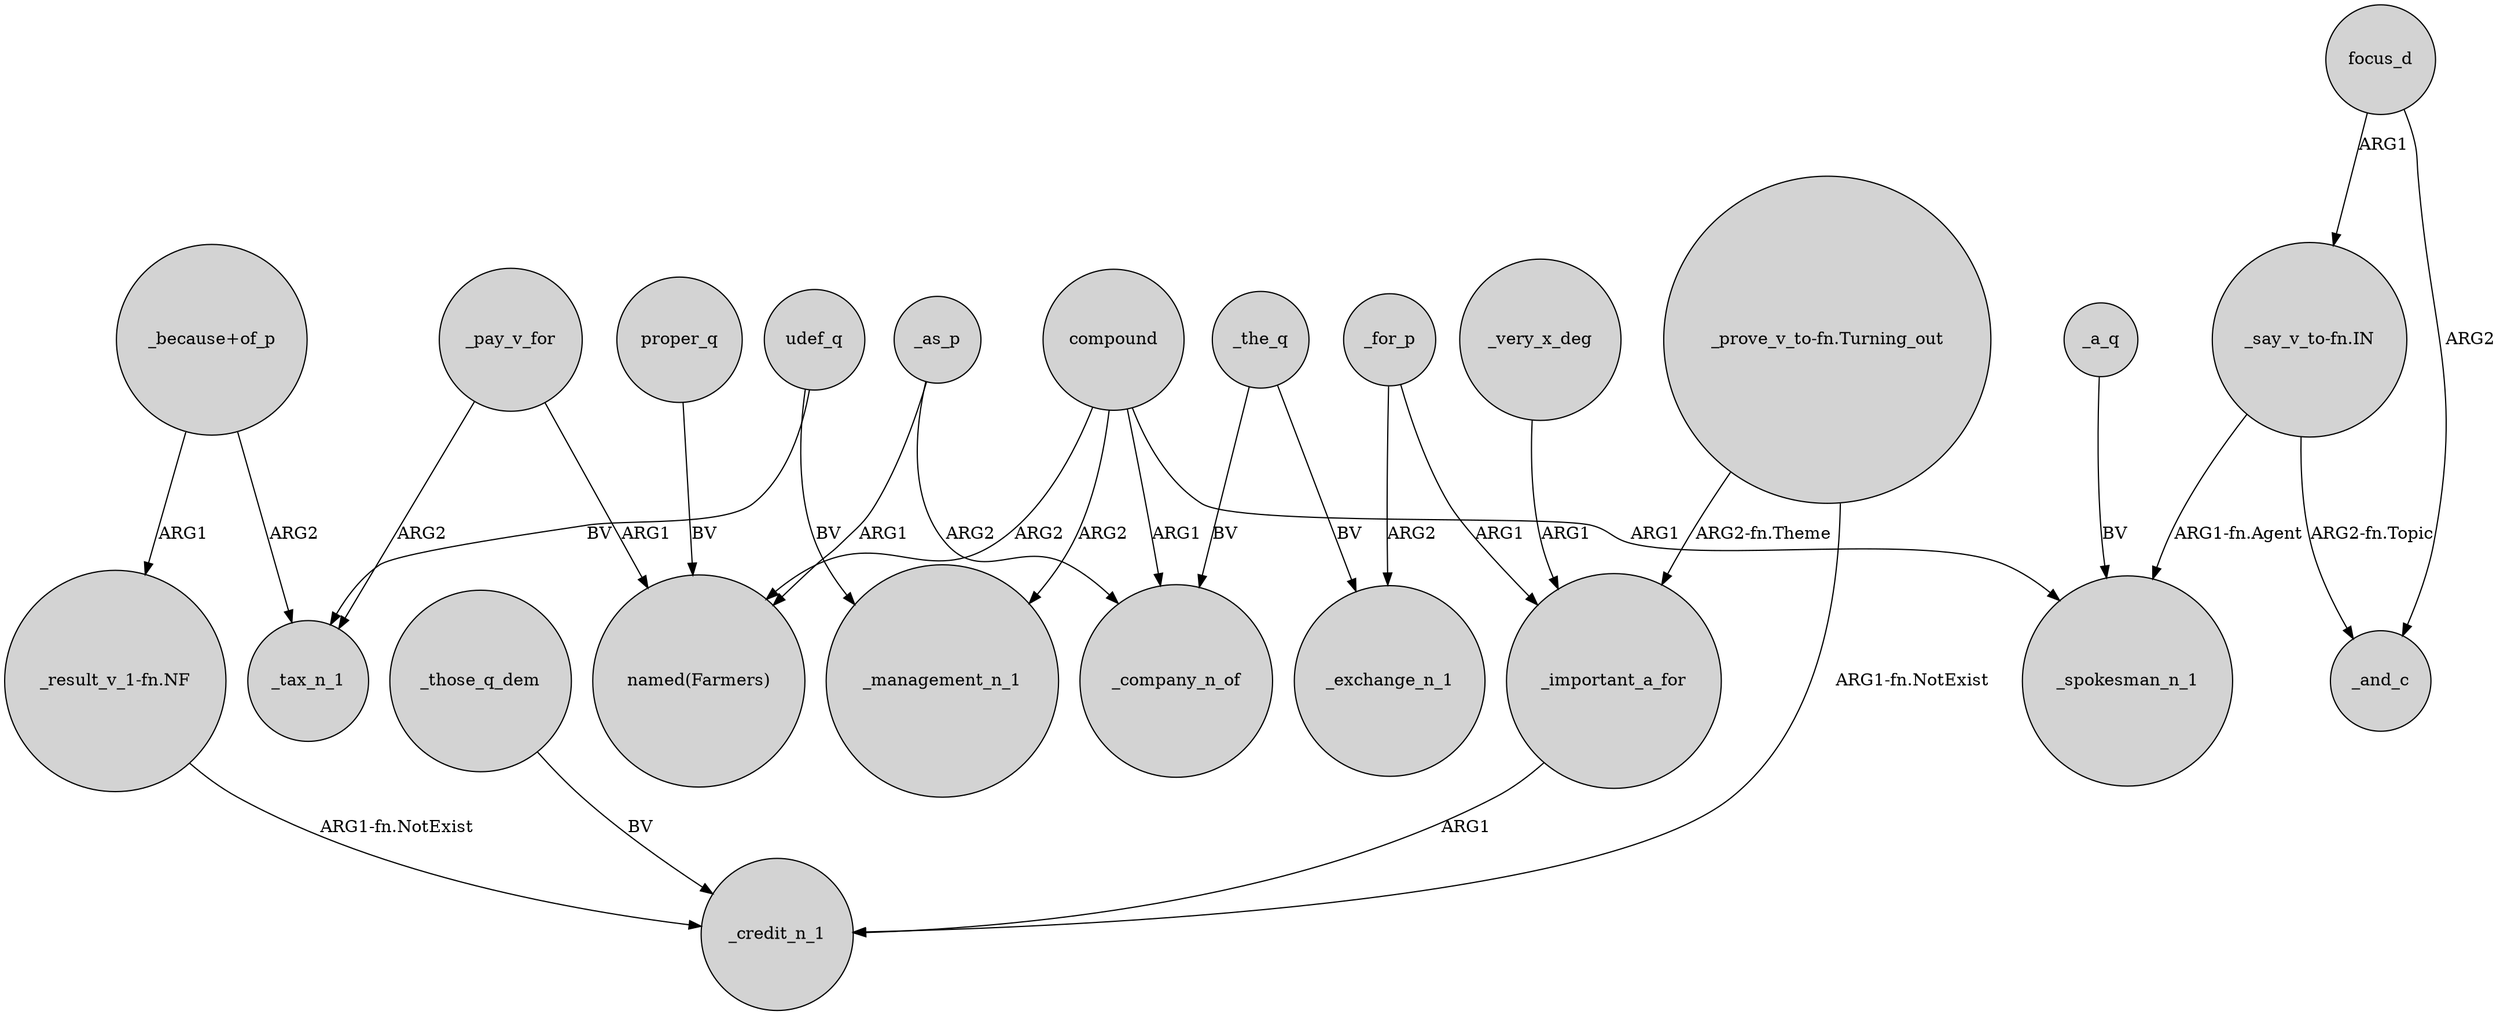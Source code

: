digraph {
	node [shape=circle style=filled]
	proper_q -> "named(Farmers)" [label=BV]
	_those_q_dem -> _credit_n_1 [label=BV]
	"_because+of_p" -> _tax_n_1 [label=ARG2]
	_pay_v_for -> "named(Farmers)" [label=ARG1]
	_pay_v_for -> _tax_n_1 [label=ARG2]
	compound -> _management_n_1 [label=ARG2]
	"_prove_v_to-fn.Turning_out" -> _important_a_for [label="ARG2-fn.Theme"]
	udef_q -> _management_n_1 [label=BV]
	focus_d -> _and_c [label=ARG2]
	_the_q -> _company_n_of [label=BV]
	_as_p -> _company_n_of [label=ARG2]
	"_say_v_to-fn.IN" -> _spokesman_n_1 [label="ARG1-fn.Agent"]
	_very_x_deg -> _important_a_for [label=ARG1]
	compound -> _company_n_of [label=ARG1]
	udef_q -> _tax_n_1 [label=BV]
	_for_p -> _exchange_n_1 [label=ARG2]
	compound -> _spokesman_n_1 [label=ARG1]
	"_say_v_to-fn.IN" -> _and_c [label="ARG2-fn.Topic"]
	compound -> "named(Farmers)" [label=ARG2]
	_the_q -> _exchange_n_1 [label=BV]
	_for_p -> _important_a_for [label=ARG1]
	"_result_v_1-fn.NF" -> _credit_n_1 [label="ARG1-fn.NotExist"]
	_a_q -> _spokesman_n_1 [label=BV]
	"_prove_v_to-fn.Turning_out" -> _credit_n_1 [label="ARG1-fn.NotExist"]
	_as_p -> "named(Farmers)" [label=ARG1]
	"_because+of_p" -> "_result_v_1-fn.NF" [label=ARG1]
	focus_d -> "_say_v_to-fn.IN" [label=ARG1]
	_important_a_for -> _credit_n_1 [label=ARG1]
}
